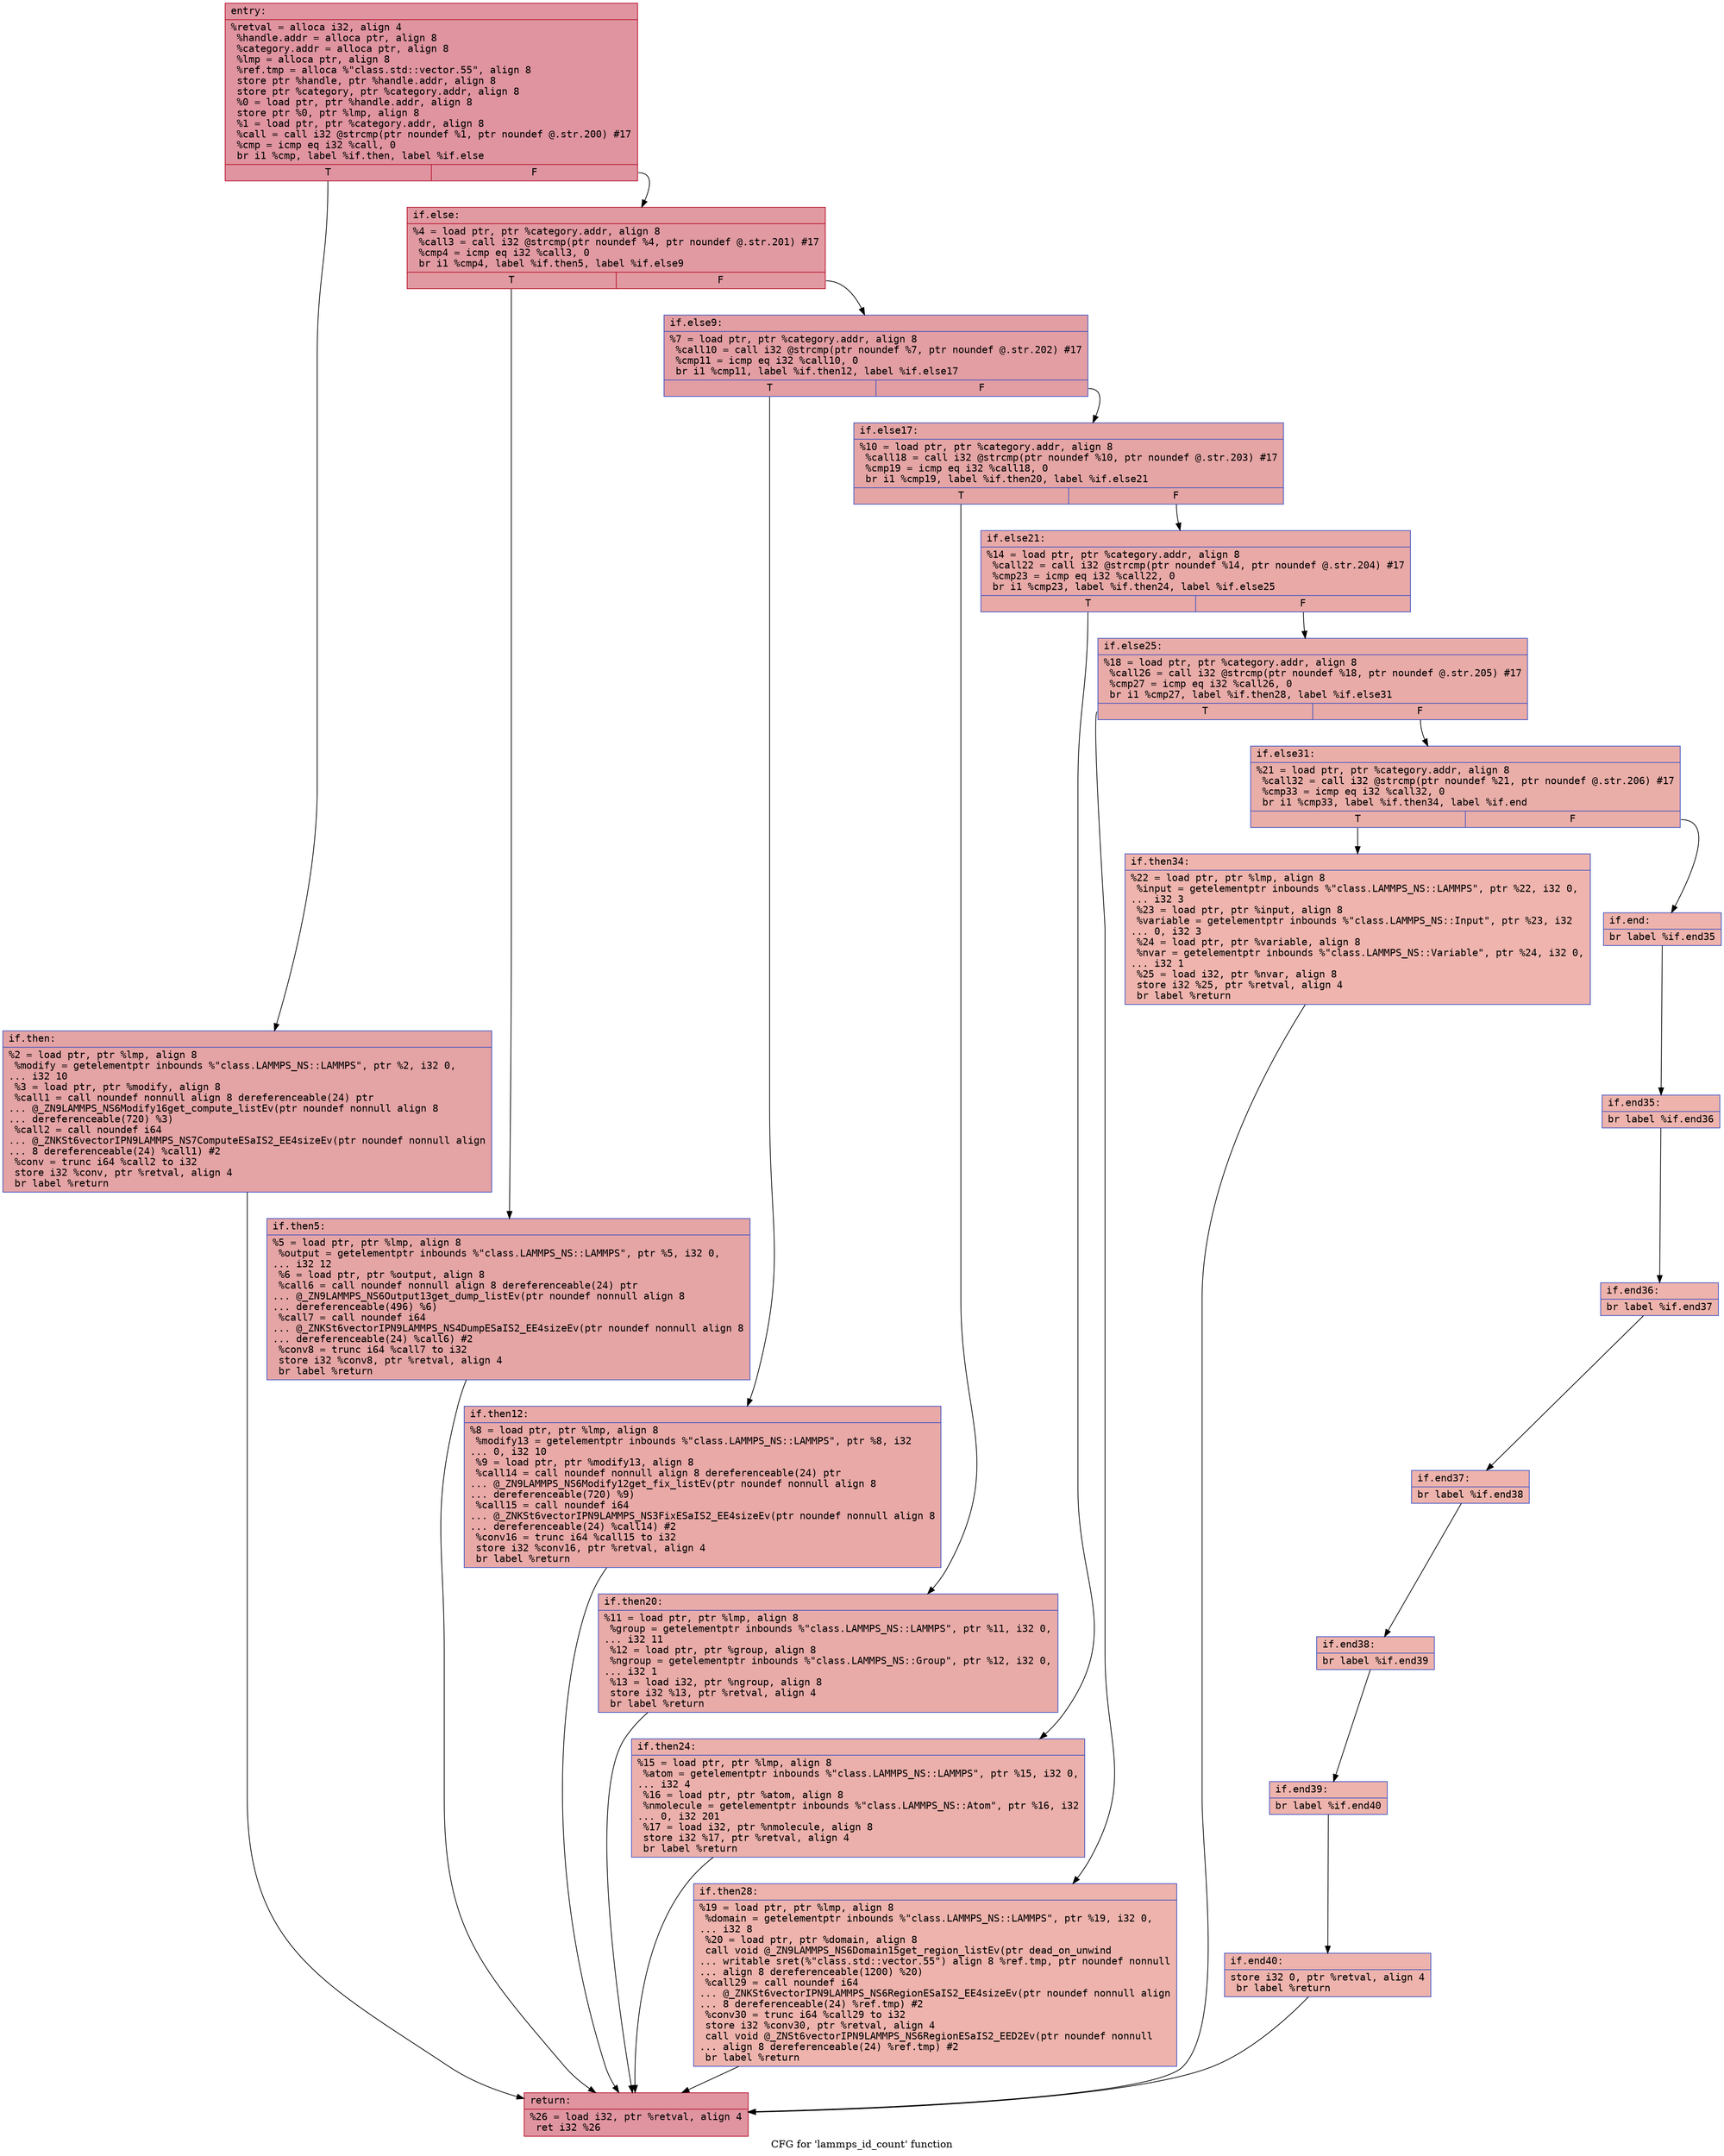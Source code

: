digraph "CFG for 'lammps_id_count' function" {
	label="CFG for 'lammps_id_count' function";

	Node0x55bdf8121ef0 [shape=record,color="#b70d28ff", style=filled, fillcolor="#b70d2870" fontname="Courier",label="{entry:\l|  %retval = alloca i32, align 4\l  %handle.addr = alloca ptr, align 8\l  %category.addr = alloca ptr, align 8\l  %lmp = alloca ptr, align 8\l  %ref.tmp = alloca %\"class.std::vector.55\", align 8\l  store ptr %handle, ptr %handle.addr, align 8\l  store ptr %category, ptr %category.addr, align 8\l  %0 = load ptr, ptr %handle.addr, align 8\l  store ptr %0, ptr %lmp, align 8\l  %1 = load ptr, ptr %category.addr, align 8\l  %call = call i32 @strcmp(ptr noundef %1, ptr noundef @.str.200) #17\l  %cmp = icmp eq i32 %call, 0\l  br i1 %cmp, label %if.then, label %if.else\l|{<s0>T|<s1>F}}"];
	Node0x55bdf8121ef0:s0 -> Node0x55bdf8125070[tooltip="entry -> if.then\nProbability 37.50%" ];
	Node0x55bdf8121ef0:s1 -> Node0x55bdf81250e0[tooltip="entry -> if.else\nProbability 62.50%" ];
	Node0x55bdf8125070 [shape=record,color="#3d50c3ff", style=filled, fillcolor="#c32e3170" fontname="Courier",label="{if.then:\l|  %2 = load ptr, ptr %lmp, align 8\l  %modify = getelementptr inbounds %\"class.LAMMPS_NS::LAMMPS\", ptr %2, i32 0,\l... i32 10\l  %3 = load ptr, ptr %modify, align 8\l  %call1 = call noundef nonnull align 8 dereferenceable(24) ptr\l... @_ZN9LAMMPS_NS6Modify16get_compute_listEv(ptr noundef nonnull align 8\l... dereferenceable(720) %3)\l  %call2 = call noundef i64\l... @_ZNKSt6vectorIPN9LAMMPS_NS7ComputeESaIS2_EE4sizeEv(ptr noundef nonnull align\l... 8 dereferenceable(24) %call1) #2\l  %conv = trunc i64 %call2 to i32\l  store i32 %conv, ptr %retval, align 4\l  br label %return\l}"];
	Node0x55bdf8125070 -> Node0x55bdf8125920[tooltip="if.then -> return\nProbability 100.00%" ];
	Node0x55bdf81250e0 [shape=record,color="#b70d28ff", style=filled, fillcolor="#bb1b2c70" fontname="Courier",label="{if.else:\l|  %4 = load ptr, ptr %category.addr, align 8\l  %call3 = call i32 @strcmp(ptr noundef %4, ptr noundef @.str.201) #17\l  %cmp4 = icmp eq i32 %call3, 0\l  br i1 %cmp4, label %if.then5, label %if.else9\l|{<s0>T|<s1>F}}"];
	Node0x55bdf81250e0:s0 -> Node0x55bdf8125c10[tooltip="if.else -> if.then5\nProbability 37.50%" ];
	Node0x55bdf81250e0:s1 -> Node0x55bdf8125c90[tooltip="if.else -> if.else9\nProbability 62.50%" ];
	Node0x55bdf8125c10 [shape=record,color="#3d50c3ff", style=filled, fillcolor="#c5333470" fontname="Courier",label="{if.then5:\l|  %5 = load ptr, ptr %lmp, align 8\l  %output = getelementptr inbounds %\"class.LAMMPS_NS::LAMMPS\", ptr %5, i32 0,\l... i32 12\l  %6 = load ptr, ptr %output, align 8\l  %call6 = call noundef nonnull align 8 dereferenceable(24) ptr\l... @_ZN9LAMMPS_NS6Output13get_dump_listEv(ptr noundef nonnull align 8\l... dereferenceable(496) %6)\l  %call7 = call noundef i64\l... @_ZNKSt6vectorIPN9LAMMPS_NS4DumpESaIS2_EE4sizeEv(ptr noundef nonnull align 8\l... dereferenceable(24) %call6) #2\l  %conv8 = trunc i64 %call7 to i32\l  store i32 %conv8, ptr %retval, align 4\l  br label %return\l}"];
	Node0x55bdf8125c10 -> Node0x55bdf8125920[tooltip="if.then5 -> return\nProbability 100.00%" ];
	Node0x55bdf8125c90 [shape=record,color="#3d50c3ff", style=filled, fillcolor="#be242e70" fontname="Courier",label="{if.else9:\l|  %7 = load ptr, ptr %category.addr, align 8\l  %call10 = call i32 @strcmp(ptr noundef %7, ptr noundef @.str.202) #17\l  %cmp11 = icmp eq i32 %call10, 0\l  br i1 %cmp11, label %if.then12, label %if.else17\l|{<s0>T|<s1>F}}"];
	Node0x55bdf8125c90:s0 -> Node0x55bdf81268c0[tooltip="if.else9 -> if.then12\nProbability 37.50%" ];
	Node0x55bdf8125c90:s1 -> Node0x55bdf8126910[tooltip="if.else9 -> if.else17\nProbability 62.50%" ];
	Node0x55bdf81268c0 [shape=record,color="#3d50c3ff", style=filled, fillcolor="#ca3b3770" fontname="Courier",label="{if.then12:\l|  %8 = load ptr, ptr %lmp, align 8\l  %modify13 = getelementptr inbounds %\"class.LAMMPS_NS::LAMMPS\", ptr %8, i32\l... 0, i32 10\l  %9 = load ptr, ptr %modify13, align 8\l  %call14 = call noundef nonnull align 8 dereferenceable(24) ptr\l... @_ZN9LAMMPS_NS6Modify12get_fix_listEv(ptr noundef nonnull align 8\l... dereferenceable(720) %9)\l  %call15 = call noundef i64\l... @_ZNKSt6vectorIPN9LAMMPS_NS3FixESaIS2_EE4sizeEv(ptr noundef nonnull align 8\l... dereferenceable(24) %call14) #2\l  %conv16 = trunc i64 %call15 to i32\l  store i32 %conv16, ptr %retval, align 4\l  br label %return\l}"];
	Node0x55bdf81268c0 -> Node0x55bdf8125920[tooltip="if.then12 -> return\nProbability 100.00%" ];
	Node0x55bdf8126910 [shape=record,color="#3d50c3ff", style=filled, fillcolor="#c5333470" fontname="Courier",label="{if.else17:\l|  %10 = load ptr, ptr %category.addr, align 8\l  %call18 = call i32 @strcmp(ptr noundef %10, ptr noundef @.str.203) #17\l  %cmp19 = icmp eq i32 %call18, 0\l  br i1 %cmp19, label %if.then20, label %if.else21\l|{<s0>T|<s1>F}}"];
	Node0x55bdf8126910:s0 -> Node0x55bdf8127430[tooltip="if.else17 -> if.then20\nProbability 37.50%" ];
	Node0x55bdf8126910:s1 -> Node0x55bdf8127480[tooltip="if.else17 -> if.else21\nProbability 62.50%" ];
	Node0x55bdf8127430 [shape=record,color="#3d50c3ff", style=filled, fillcolor="#cc403a70" fontname="Courier",label="{if.then20:\l|  %11 = load ptr, ptr %lmp, align 8\l  %group = getelementptr inbounds %\"class.LAMMPS_NS::LAMMPS\", ptr %11, i32 0,\l... i32 11\l  %12 = load ptr, ptr %group, align 8\l  %ngroup = getelementptr inbounds %\"class.LAMMPS_NS::Group\", ptr %12, i32 0,\l... i32 1\l  %13 = load i32, ptr %ngroup, align 8\l  store i32 %13, ptr %retval, align 4\l  br label %return\l}"];
	Node0x55bdf8127430 -> Node0x55bdf8125920[tooltip="if.then20 -> return\nProbability 100.00%" ];
	Node0x55bdf8127480 [shape=record,color="#3d50c3ff", style=filled, fillcolor="#ca3b3770" fontname="Courier",label="{if.else21:\l|  %14 = load ptr, ptr %category.addr, align 8\l  %call22 = call i32 @strcmp(ptr noundef %14, ptr noundef @.str.204) #17\l  %cmp23 = icmp eq i32 %call22, 0\l  br i1 %cmp23, label %if.then24, label %if.else25\l|{<s0>T|<s1>F}}"];
	Node0x55bdf8127480:s0 -> Node0x55bdf8127c80[tooltip="if.else21 -> if.then24\nProbability 37.50%" ];
	Node0x55bdf8127480:s1 -> Node0x55bdf8127d00[tooltip="if.else21 -> if.else25\nProbability 62.50%" ];
	Node0x55bdf8127c80 [shape=record,color="#3d50c3ff", style=filled, fillcolor="#d24b4070" fontname="Courier",label="{if.then24:\l|  %15 = load ptr, ptr %lmp, align 8\l  %atom = getelementptr inbounds %\"class.LAMMPS_NS::LAMMPS\", ptr %15, i32 0,\l... i32 4\l  %16 = load ptr, ptr %atom, align 8\l  %nmolecule = getelementptr inbounds %\"class.LAMMPS_NS::Atom\", ptr %16, i32\l... 0, i32 201\l  %17 = load i32, ptr %nmolecule, align 8\l  store i32 %17, ptr %retval, align 4\l  br label %return\l}"];
	Node0x55bdf8127c80 -> Node0x55bdf8125920[tooltip="if.then24 -> return\nProbability 100.00%" ];
	Node0x55bdf8127d00 [shape=record,color="#3d50c3ff", style=filled, fillcolor="#cc403a70" fontname="Courier",label="{if.else25:\l|  %18 = load ptr, ptr %category.addr, align 8\l  %call26 = call i32 @strcmp(ptr noundef %18, ptr noundef @.str.205) #17\l  %cmp27 = icmp eq i32 %call26, 0\l  br i1 %cmp27, label %if.then28, label %if.else31\l|{<s0>T|<s1>F}}"];
	Node0x55bdf8127d00:s0 -> Node0x55bdf8128540[tooltip="if.else25 -> if.then28\nProbability 37.50%" ];
	Node0x55bdf8127d00:s1 -> Node0x55bdf81285c0[tooltip="if.else25 -> if.else31\nProbability 62.50%" ];
	Node0x55bdf8128540 [shape=record,color="#3d50c3ff", style=filled, fillcolor="#d6524470" fontname="Courier",label="{if.then28:\l|  %19 = load ptr, ptr %lmp, align 8\l  %domain = getelementptr inbounds %\"class.LAMMPS_NS::LAMMPS\", ptr %19, i32 0,\l... i32 8\l  %20 = load ptr, ptr %domain, align 8\l  call void @_ZN9LAMMPS_NS6Domain15get_region_listEv(ptr dead_on_unwind\l... writable sret(%\"class.std::vector.55\") align 8 %ref.tmp, ptr noundef nonnull\l... align 8 dereferenceable(1200) %20)\l  %call29 = call noundef i64\l... @_ZNKSt6vectorIPN9LAMMPS_NS6RegionESaIS2_EE4sizeEv(ptr noundef nonnull align\l... 8 dereferenceable(24) %ref.tmp) #2\l  %conv30 = trunc i64 %call29 to i32\l  store i32 %conv30, ptr %retval, align 4\l  call void @_ZNSt6vectorIPN9LAMMPS_NS6RegionESaIS2_EED2Ev(ptr noundef nonnull\l... align 8 dereferenceable(24) %ref.tmp) #2\l  br label %return\l}"];
	Node0x55bdf8128540 -> Node0x55bdf8125920[tooltip="if.then28 -> return\nProbability 100.00%" ];
	Node0x55bdf81285c0 [shape=record,color="#3d50c3ff", style=filled, fillcolor="#d0473d70" fontname="Courier",label="{if.else31:\l|  %21 = load ptr, ptr %category.addr, align 8\l  %call32 = call i32 @strcmp(ptr noundef %21, ptr noundef @.str.206) #17\l  %cmp33 = icmp eq i32 %call32, 0\l  br i1 %cmp33, label %if.then34, label %if.end\l|{<s0>T|<s1>F}}"];
	Node0x55bdf81285c0:s0 -> Node0x55bdf8129660[tooltip="if.else31 -> if.then34\nProbability 37.50%" ];
	Node0x55bdf81285c0:s1 -> Node0x55bdf81296b0[tooltip="if.else31 -> if.end\nProbability 62.50%" ];
	Node0x55bdf8129660 [shape=record,color="#3d50c3ff", style=filled, fillcolor="#d8564670" fontname="Courier",label="{if.then34:\l|  %22 = load ptr, ptr %lmp, align 8\l  %input = getelementptr inbounds %\"class.LAMMPS_NS::LAMMPS\", ptr %22, i32 0,\l... i32 3\l  %23 = load ptr, ptr %input, align 8\l  %variable = getelementptr inbounds %\"class.LAMMPS_NS::Input\", ptr %23, i32\l... 0, i32 3\l  %24 = load ptr, ptr %variable, align 8\l  %nvar = getelementptr inbounds %\"class.LAMMPS_NS::Variable\", ptr %24, i32 0,\l... i32 1\l  %25 = load i32, ptr %nvar, align 8\l  store i32 %25, ptr %retval, align 4\l  br label %return\l}"];
	Node0x55bdf8129660 -> Node0x55bdf8125920[tooltip="if.then34 -> return\nProbability 100.00%" ];
	Node0x55bdf81296b0 [shape=record,color="#3d50c3ff", style=filled, fillcolor="#d6524470" fontname="Courier",label="{if.end:\l|  br label %if.end35\l}"];
	Node0x55bdf81296b0 -> Node0x55bdf8129df0[tooltip="if.end -> if.end35\nProbability 100.00%" ];
	Node0x55bdf8129df0 [shape=record,color="#3d50c3ff", style=filled, fillcolor="#d6524470" fontname="Courier",label="{if.end35:\l|  br label %if.end36\l}"];
	Node0x55bdf8129df0 -> Node0x55bdf8129ee0[tooltip="if.end35 -> if.end36\nProbability 100.00%" ];
	Node0x55bdf8129ee0 [shape=record,color="#3d50c3ff", style=filled, fillcolor="#d6524470" fontname="Courier",label="{if.end36:\l|  br label %if.end37\l}"];
	Node0x55bdf8129ee0 -> Node0x55bdf8129fd0[tooltip="if.end36 -> if.end37\nProbability 100.00%" ];
	Node0x55bdf8129fd0 [shape=record,color="#3d50c3ff", style=filled, fillcolor="#d6524470" fontname="Courier",label="{if.end37:\l|  br label %if.end38\l}"];
	Node0x55bdf8129fd0 -> Node0x55bdf812a0c0[tooltip="if.end37 -> if.end38\nProbability 100.00%" ];
	Node0x55bdf812a0c0 [shape=record,color="#3d50c3ff", style=filled, fillcolor="#d6524470" fontname="Courier",label="{if.end38:\l|  br label %if.end39\l}"];
	Node0x55bdf812a0c0 -> Node0x55bdf812a1b0[tooltip="if.end38 -> if.end39\nProbability 100.00%" ];
	Node0x55bdf812a1b0 [shape=record,color="#3d50c3ff", style=filled, fillcolor="#d6524470" fontname="Courier",label="{if.end39:\l|  br label %if.end40\l}"];
	Node0x55bdf812a1b0 -> Node0x55bdf812a2a0[tooltip="if.end39 -> if.end40\nProbability 100.00%" ];
	Node0x55bdf812a2a0 [shape=record,color="#3d50c3ff", style=filled, fillcolor="#d6524470" fontname="Courier",label="{if.end40:\l|  store i32 0, ptr %retval, align 4\l  br label %return\l}"];
	Node0x55bdf812a2a0 -> Node0x55bdf8125920[tooltip="if.end40 -> return\nProbability 100.00%" ];
	Node0x55bdf8125920 [shape=record,color="#b70d28ff", style=filled, fillcolor="#b70d2870" fontname="Courier",label="{return:\l|  %26 = load i32, ptr %retval, align 4\l  ret i32 %26\l}"];
}
